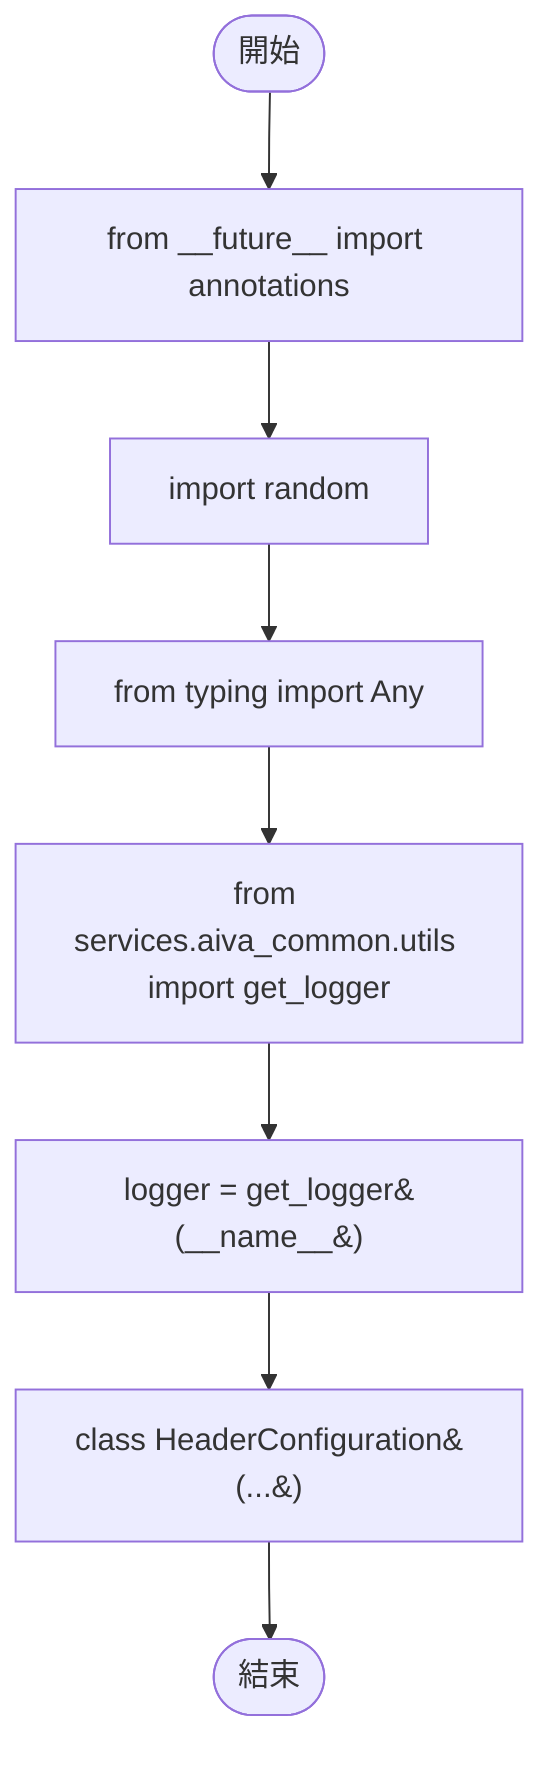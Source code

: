 flowchart TB
    n1([開始])
    n2([結束])
    n3[from __future__ import annotations]
    n4[import random]
    n5[from typing import Any]
    n6[from services.aiva_common.utils import get_logger]
    n7[logger = get_logger&#40;__name__&#41;]
    n8[class HeaderConfiguration&#40;...&#41;]
    n1 --> n3
    n3 --> n4
    n4 --> n5
    n5 --> n6
    n6 --> n7
    n7 --> n8
    n8 --> n2